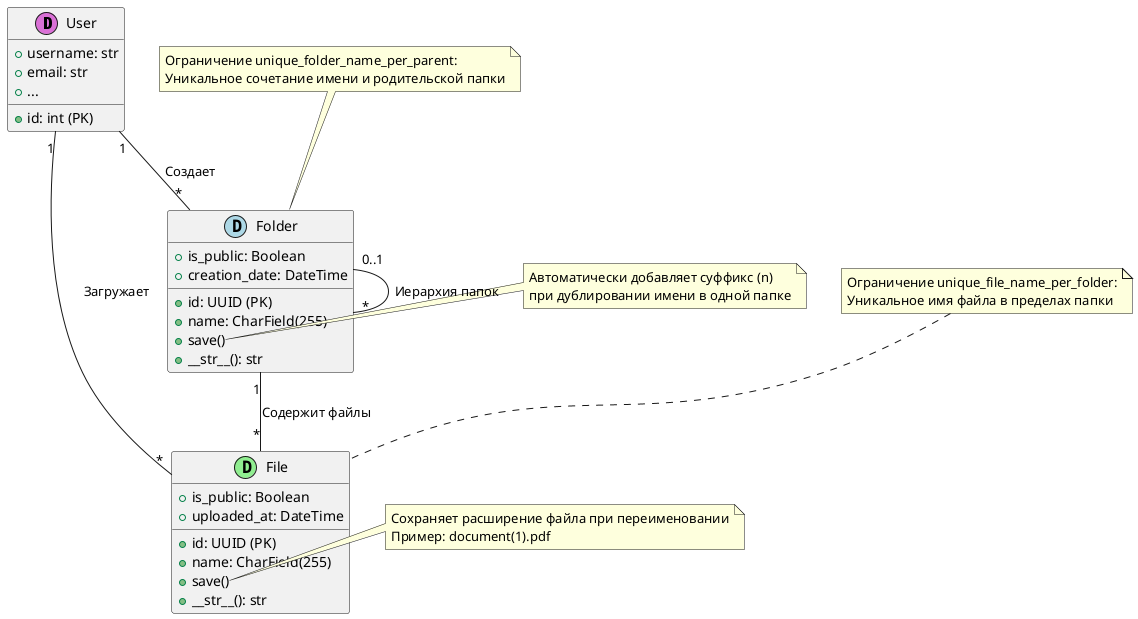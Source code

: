 @startuml

class User << (D,orchid) >> {
  + id: int (PK)
  + username: str
  + email: str
  + ...
}

class Folder << (D,lightblue) >> {
  + id: UUID (PK)
  + name: CharField(255)
  + is_public: Boolean
  + creation_date: DateTime

  + save()
  + __str__(): str
}

class File << (D,lightgreen) >> {
  + id: UUID (PK)
  + name: CharField(255)
  + is_public: Boolean
  + uploaded_at: DateTime

  + save()
  + __str__(): str
}

User "1" -- "*" Folder : Создает
User "1" -- "*" File : Загружает

Folder "0..1" -- "*" Folder : Иерархия папок
Folder "1" -- "*" File : Содержит файлы

note top of Folder
  Ограничение unique_folder_name_per_parent:
  Уникальное сочетание имени и родительской папки
end note

note top of File
  Ограничение unique_file_name_per_folder:
  Уникальное имя файла в пределах папки
end note

note right of Folder::save
  Автоматически добавляет суффикс (n)
  при дублировании имени в одной папке
end note

note right of File::save
  Сохраняет расширение файла при переименовании
  Пример: document(1).pdf
end note
@enduml
